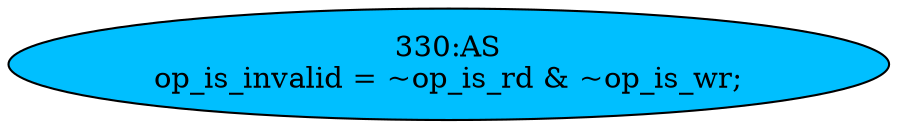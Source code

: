 strict digraph "" {
	node [label="\N"];
	"330:AS"	 [ast="<pyverilog.vparser.ast.Assign object at 0x7f2608cee790>",
		def_var="['op_is_invalid']",
		fillcolor=deepskyblue,
		label="330:AS
op_is_invalid = ~op_is_rd & ~op_is_wr;",
		statements="[]",
		style=filled,
		typ=Assign,
		use_var="['op_is_rd', 'op_is_wr']"];
}
